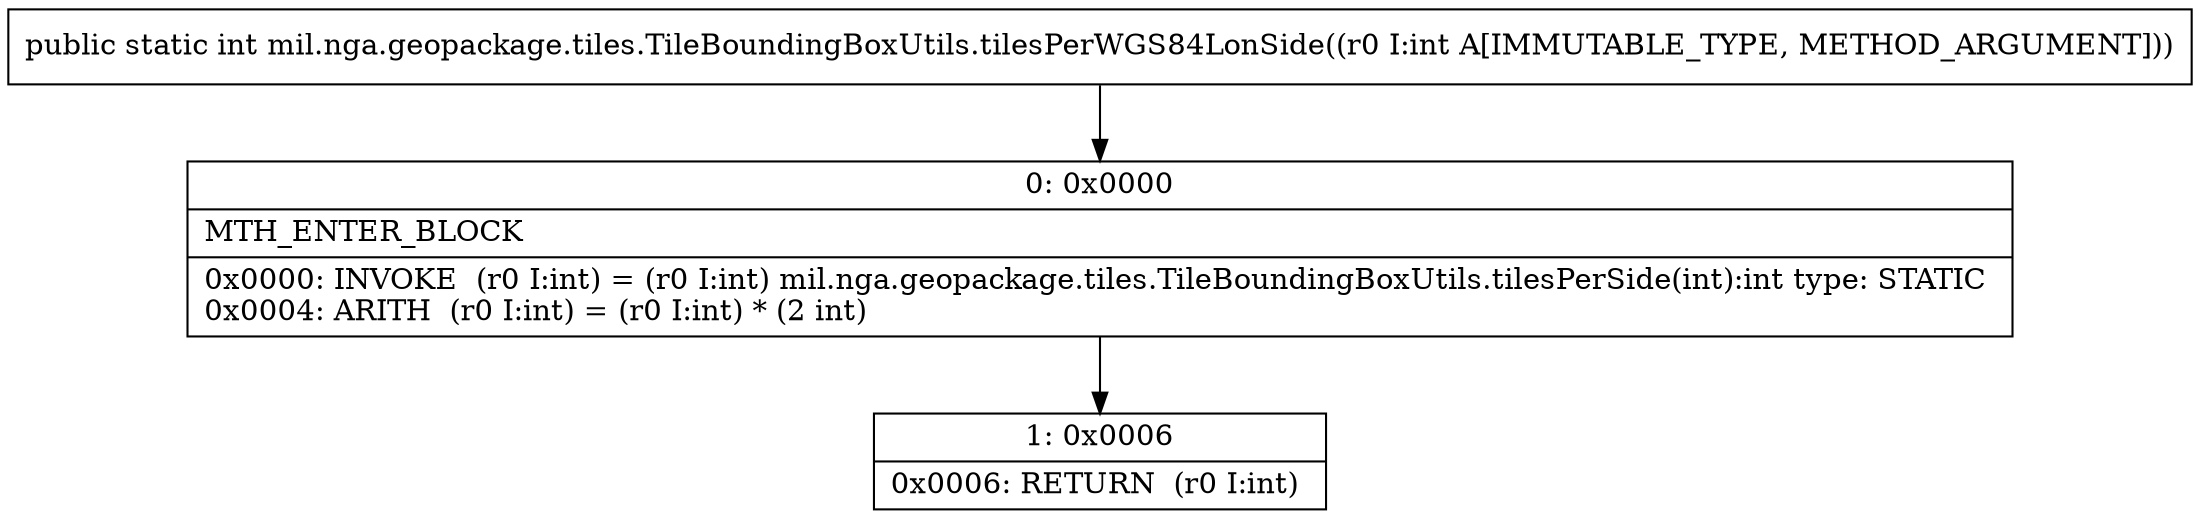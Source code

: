 digraph "CFG formil.nga.geopackage.tiles.TileBoundingBoxUtils.tilesPerWGS84LonSide(I)I" {
Node_0 [shape=record,label="{0\:\ 0x0000|MTH_ENTER_BLOCK\l|0x0000: INVOKE  (r0 I:int) = (r0 I:int) mil.nga.geopackage.tiles.TileBoundingBoxUtils.tilesPerSide(int):int type: STATIC \l0x0004: ARITH  (r0 I:int) = (r0 I:int) * (2 int) \l}"];
Node_1 [shape=record,label="{1\:\ 0x0006|0x0006: RETURN  (r0 I:int) \l}"];
MethodNode[shape=record,label="{public static int mil.nga.geopackage.tiles.TileBoundingBoxUtils.tilesPerWGS84LonSide((r0 I:int A[IMMUTABLE_TYPE, METHOD_ARGUMENT])) }"];
MethodNode -> Node_0;
Node_0 -> Node_1;
}

